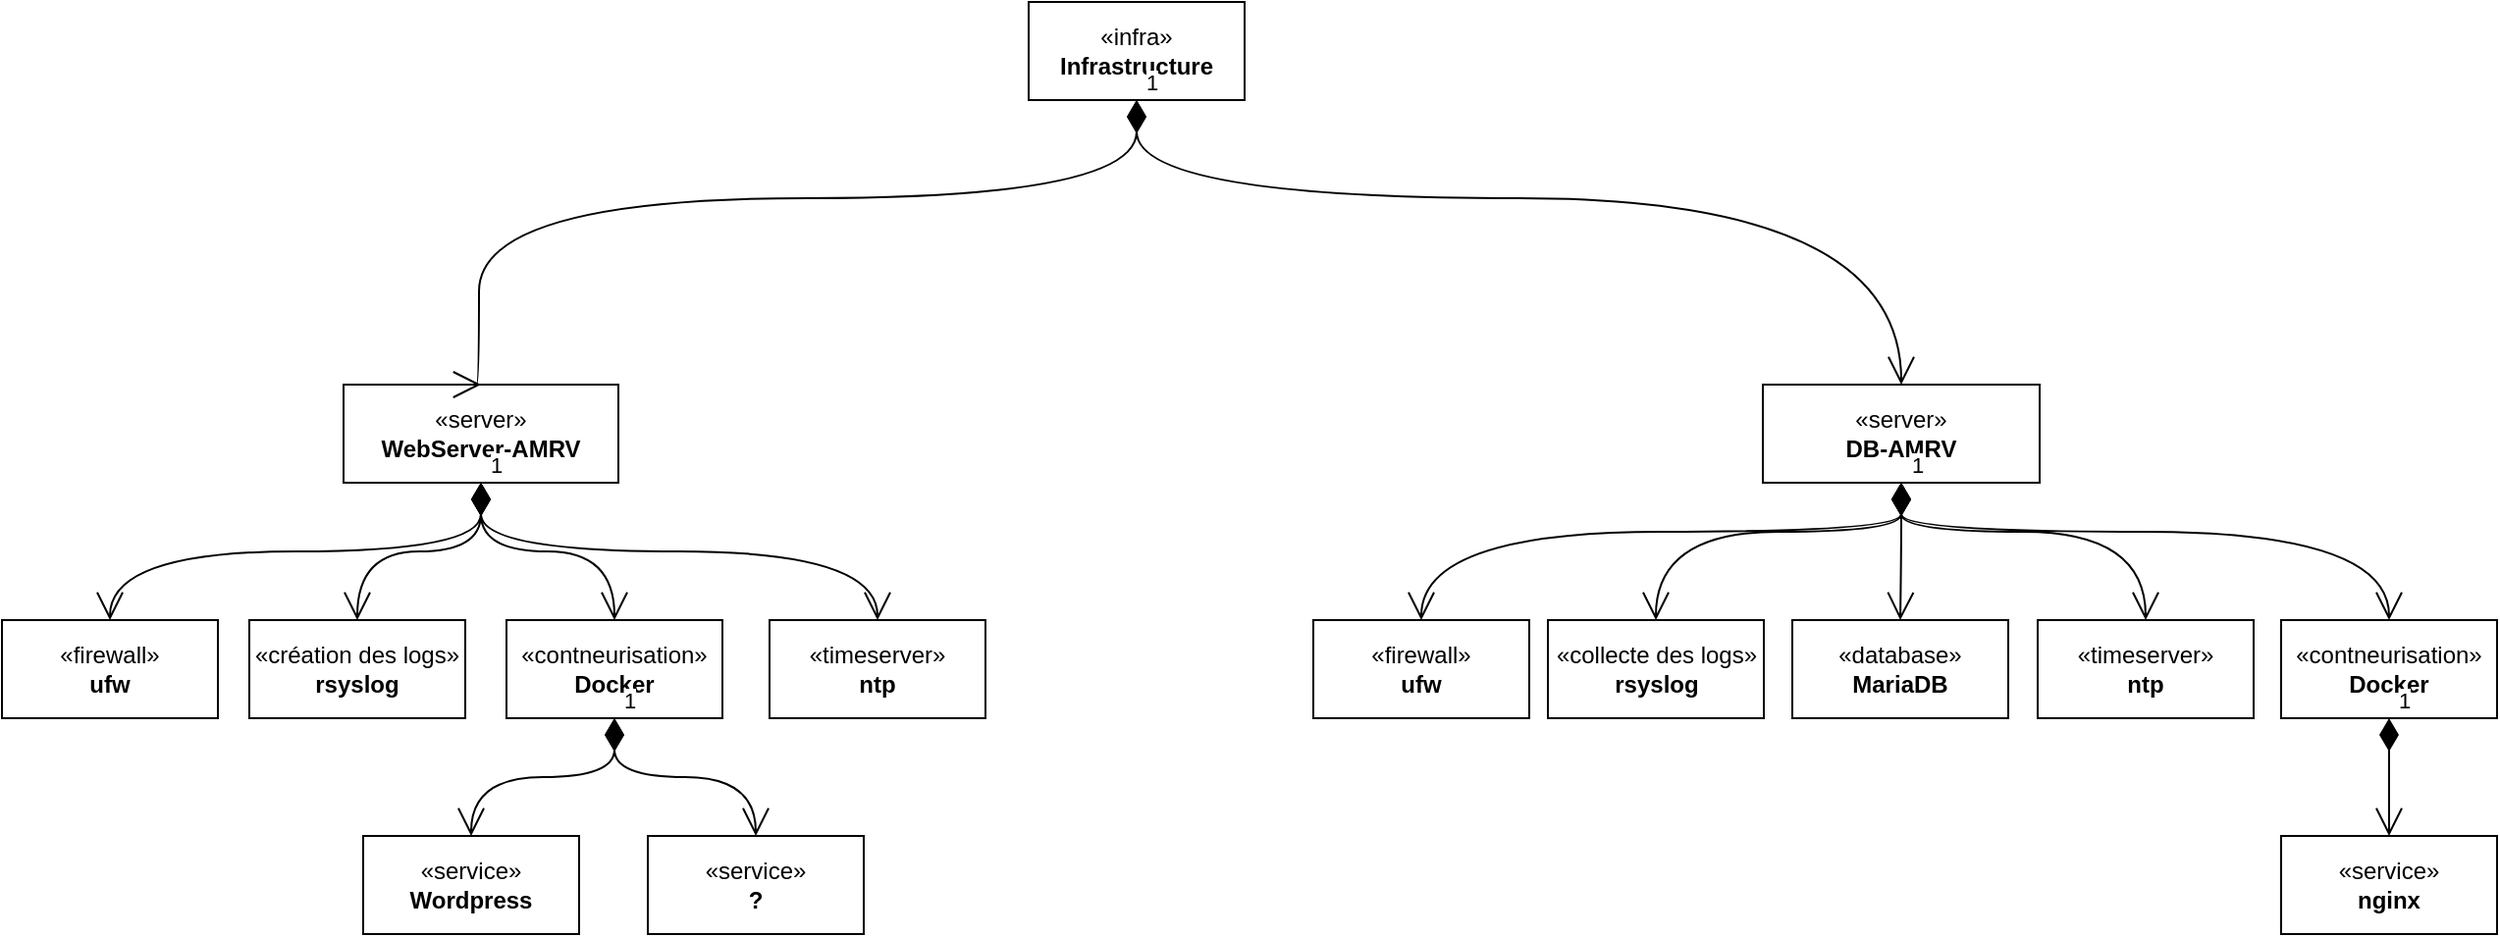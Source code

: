 <mxfile version="28.0.4">
  <diagram name="Page-1" id="Z0NJOUmdzeorrZ_kEPuy">
    <mxGraphModel dx="1426" dy="843" grid="1" gridSize="10" guides="1" tooltips="1" connect="1" arrows="1" fold="1" page="1" pageScale="1" pageWidth="827" pageHeight="1169" math="0" shadow="0">
      <root>
        <mxCell id="0" />
        <mxCell id="1" parent="0" />
        <mxCell id="0nv1gYnGztNEkkEn9-FK-1" value="«infra»&lt;br&gt;&lt;b&gt;Infrastructure&lt;/b&gt;" style="html=1;whiteSpace=wrap;" parent="1" vertex="1">
          <mxGeometry x="540" y="60" width="110" height="50" as="geometry" />
        </mxCell>
        <mxCell id="0nv1gYnGztNEkkEn9-FK-2" value="«server»&lt;br&gt;&lt;b&gt;WebServer-AMRV&lt;/b&gt;" style="html=1;whiteSpace=wrap;" parent="1" vertex="1">
          <mxGeometry x="191" y="255" width="140" height="50" as="geometry" />
        </mxCell>
        <mxCell id="0nv1gYnGztNEkkEn9-FK-3" value="«server»&lt;br&gt;&lt;b&gt;DB-AMRV&lt;/b&gt;" style="html=1;whiteSpace=wrap;" parent="1" vertex="1">
          <mxGeometry x="914" y="255" width="141" height="50" as="geometry" />
        </mxCell>
        <mxCell id="0nv1gYnGztNEkkEn9-FK-4" value="1" style="endArrow=open;html=1;endSize=12;startArrow=diamondThin;startSize=14;startFill=1;edgeStyle=orthogonalEdgeStyle;align=left;verticalAlign=bottom;rounded=0;exitX=0.5;exitY=1;exitDx=0;exitDy=0;entryX=0.5;entryY=0;entryDx=0;entryDy=0;curved=1;" parent="1" source="0nv1gYnGztNEkkEn9-FK-1" target="0nv1gYnGztNEkkEn9-FK-2" edge="1">
          <mxGeometry x="-1" y="3" relative="1" as="geometry">
            <mxPoint x="420" y="360" as="sourcePoint" />
            <mxPoint x="580" y="360" as="targetPoint" />
            <Array as="points">
              <mxPoint x="595" y="160" />
              <mxPoint x="260" y="160" />
            </Array>
          </mxGeometry>
        </mxCell>
        <mxCell id="0nv1gYnGztNEkkEn9-FK-5" value="1" style="endArrow=open;html=1;endSize=12;startArrow=diamondThin;startSize=14;startFill=1;edgeStyle=orthogonalEdgeStyle;align=left;verticalAlign=bottom;rounded=0;exitX=0.5;exitY=1;exitDx=0;exitDy=0;entryX=0.5;entryY=0;entryDx=0;entryDy=0;curved=1;" parent="1" source="0nv1gYnGztNEkkEn9-FK-1" target="0nv1gYnGztNEkkEn9-FK-3" edge="1">
          <mxGeometry x="-1" y="3" relative="1" as="geometry">
            <mxPoint x="670" y="470" as="sourcePoint" />
            <mxPoint x="560" y="595" as="targetPoint" />
            <Array as="points">
              <mxPoint x="595" y="160" />
              <mxPoint x="985" y="160" />
            </Array>
          </mxGeometry>
        </mxCell>
        <mxCell id="0nv1gYnGztNEkkEn9-FK-6" value="«firewall»&lt;br&gt;&lt;b&gt;ufw&lt;/b&gt;" style="html=1;whiteSpace=wrap;" parent="1" vertex="1">
          <mxGeometry x="17" y="375" width="110" height="50" as="geometry" />
        </mxCell>
        <mxCell id="0nv1gYnGztNEkkEn9-FK-7" value="&lt;div&gt;«création des logs»&lt;/div&gt;&lt;div&gt;&lt;b&gt;rsyslog&lt;/b&gt;&lt;/div&gt;" style="html=1;whiteSpace=wrap;" parent="1" vertex="1">
          <mxGeometry x="143" y="375" width="110" height="50" as="geometry" />
        </mxCell>
        <mxCell id="0nv1gYnGztNEkkEn9-FK-8" value="&lt;div&gt;«contneurisation»&lt;/div&gt;&lt;div&gt;&lt;b&gt;Docker&lt;/b&gt;&lt;/div&gt;" style="html=1;whiteSpace=wrap;" parent="1" vertex="1">
          <mxGeometry x="274" y="375" width="110" height="50" as="geometry" />
        </mxCell>
        <mxCell id="0nv1gYnGztNEkkEn9-FK-9" value="1" style="endArrow=open;html=1;endSize=12;startArrow=diamondThin;startSize=14;startFill=1;edgeStyle=orthogonalEdgeStyle;align=left;verticalAlign=bottom;rounded=0;entryX=0.5;entryY=0;entryDx=0;entryDy=0;exitX=0.5;exitY=1;exitDx=0;exitDy=0;curved=1;" parent="1" source="0nv1gYnGztNEkkEn9-FK-2" target="0nv1gYnGztNEkkEn9-FK-8" edge="1">
          <mxGeometry x="-1" y="3" relative="1" as="geometry">
            <mxPoint x="291" y="325" as="sourcePoint" />
            <mxPoint x="361" y="365" as="targetPoint" />
          </mxGeometry>
        </mxCell>
        <mxCell id="0nv1gYnGztNEkkEn9-FK-10" value="1" style="endArrow=open;html=1;endSize=12;startArrow=diamondThin;startSize=14;startFill=1;edgeStyle=orthogonalEdgeStyle;align=left;verticalAlign=bottom;rounded=0;exitX=0.5;exitY=1;exitDx=0;exitDy=0;entryX=0.5;entryY=0;entryDx=0;entryDy=0;curved=1;" parent="1" source="0nv1gYnGztNEkkEn9-FK-2" target="0nv1gYnGztNEkkEn9-FK-7" edge="1">
          <mxGeometry x="-1" y="3" relative="1" as="geometry">
            <mxPoint x="222" y="475" as="sourcePoint" />
            <mxPoint x="282" y="325" as="targetPoint" />
          </mxGeometry>
        </mxCell>
        <mxCell id="0nv1gYnGztNEkkEn9-FK-11" value="1" style="endArrow=open;html=1;endSize=12;startArrow=diamondThin;startSize=14;startFill=1;edgeStyle=orthogonalEdgeStyle;align=left;verticalAlign=bottom;rounded=0;exitX=0.5;exitY=1;exitDx=0;exitDy=0;entryX=0.5;entryY=0;entryDx=0;entryDy=0;curved=1;" parent="1" source="0nv1gYnGztNEkkEn9-FK-2" target="0nv1gYnGztNEkkEn9-FK-6" edge="1">
          <mxGeometry x="-1" y="3" relative="1" as="geometry">
            <mxPoint x="61" y="325" as="sourcePoint" />
            <mxPoint x="221" y="325" as="targetPoint" />
          </mxGeometry>
        </mxCell>
        <mxCell id="0nv1gYnGztNEkkEn9-FK-12" value="«service»&lt;br&gt;&lt;b&gt;Wordpress&lt;/b&gt;" style="html=1;whiteSpace=wrap;" parent="1" vertex="1">
          <mxGeometry x="201" y="485" width="110" height="50" as="geometry" />
        </mxCell>
        <mxCell id="0nv1gYnGztNEkkEn9-FK-13" value="&lt;div&gt;«&lt;span style=&quot;background-color: transparent; color: light-dark(rgb(0, 0, 0), rgb(255, 255, 255));&quot;&gt;service»&lt;/span&gt;&lt;/div&gt;&lt;div&gt;&lt;b&gt;?&lt;/b&gt;&lt;/div&gt;" style="html=1;whiteSpace=wrap;" parent="1" vertex="1">
          <mxGeometry x="346" y="485" width="110" height="50" as="geometry" />
        </mxCell>
        <mxCell id="0nv1gYnGztNEkkEn9-FK-14" value="1" style="endArrow=open;html=1;endSize=12;startArrow=diamondThin;startSize=14;startFill=1;edgeStyle=orthogonalEdgeStyle;align=left;verticalAlign=bottom;rounded=0;exitX=0.5;exitY=1;exitDx=0;exitDy=0;entryX=0.5;entryY=0;entryDx=0;entryDy=0;curved=1;" parent="1" source="0nv1gYnGztNEkkEn9-FK-8" target="0nv1gYnGztNEkkEn9-FK-12" edge="1">
          <mxGeometry x="-1" y="3" relative="1" as="geometry">
            <mxPoint x="191" y="835" as="sourcePoint" />
            <mxPoint x="351" y="835" as="targetPoint" />
          </mxGeometry>
        </mxCell>
        <mxCell id="0nv1gYnGztNEkkEn9-FK-15" value="1" style="endArrow=open;html=1;endSize=12;startArrow=diamondThin;startSize=14;startFill=1;edgeStyle=orthogonalEdgeStyle;align=left;verticalAlign=bottom;rounded=0;exitX=0.5;exitY=1;exitDx=0;exitDy=0;entryX=0.5;entryY=0;entryDx=0;entryDy=0;curved=1;" parent="1" source="0nv1gYnGztNEkkEn9-FK-8" target="0nv1gYnGztNEkkEn9-FK-13" edge="1">
          <mxGeometry x="-1" y="3" relative="1" as="geometry">
            <mxPoint x="502" y="635" as="sourcePoint" />
            <mxPoint x="421" y="730" as="targetPoint" />
          </mxGeometry>
        </mxCell>
        <mxCell id="0nv1gYnGztNEkkEn9-FK-16" value="«firewall»&lt;br&gt;&lt;b&gt;ufw&lt;/b&gt;" style="html=1;whiteSpace=wrap;" parent="1" vertex="1">
          <mxGeometry x="685" y="375" width="110" height="50" as="geometry" />
        </mxCell>
        <mxCell id="0nv1gYnGztNEkkEn9-FK-17" value="&lt;div&gt;«collecte des logs»&lt;/div&gt;&lt;div&gt;&lt;b&gt;rsyslog&lt;/b&gt;&lt;/div&gt;" style="html=1;whiteSpace=wrap;" parent="1" vertex="1">
          <mxGeometry x="804.5" y="375" width="110" height="50" as="geometry" />
        </mxCell>
        <mxCell id="0nv1gYnGztNEkkEn9-FK-18" value="&lt;div&gt;«database»&lt;/div&gt;&lt;div&gt;&lt;b&gt;MariaDB&lt;/b&gt;&lt;/div&gt;" style="html=1;whiteSpace=wrap;" parent="1" vertex="1">
          <mxGeometry x="929" y="375" width="110" height="50" as="geometry" />
        </mxCell>
        <mxCell id="0nv1gYnGztNEkkEn9-FK-19" value="1" style="endArrow=open;html=1;endSize=12;startArrow=diamondThin;startSize=14;startFill=1;edgeStyle=orthogonalEdgeStyle;align=left;verticalAlign=bottom;rounded=0;exitX=0.5;exitY=1;exitDx=0;exitDy=0;entryX=0.5;entryY=0;entryDx=0;entryDy=0;curved=1;" parent="1" source="0nv1gYnGztNEkkEn9-FK-3" target="0nv1gYnGztNEkkEn9-FK-16" edge="1">
          <mxGeometry x="-1" y="3" relative="1" as="geometry">
            <mxPoint x="908" y="518" as="sourcePoint" />
            <mxPoint x="1068" y="518" as="targetPoint" />
            <Array as="points">
              <mxPoint x="985" y="330" />
              <mxPoint x="740" y="330" />
            </Array>
          </mxGeometry>
        </mxCell>
        <mxCell id="0nv1gYnGztNEkkEn9-FK-20" value="1" style="endArrow=open;html=1;endSize=12;startArrow=diamondThin;startSize=14;startFill=1;edgeStyle=orthogonalEdgeStyle;align=left;verticalAlign=bottom;rounded=0;entryX=0.5;entryY=0;entryDx=0;entryDy=0;exitX=0.5;exitY=1;exitDx=0;exitDy=0;curved=1;" parent="1" source="0nv1gYnGztNEkkEn9-FK-3" target="0nv1gYnGztNEkkEn9-FK-17" edge="1">
          <mxGeometry x="-1" y="3" relative="1" as="geometry">
            <mxPoint x="900" y="298" as="sourcePoint" />
            <mxPoint x="958" y="713" as="targetPoint" />
            <Array as="points">
              <mxPoint x="985" y="330" />
              <mxPoint x="860" y="330" />
            </Array>
          </mxGeometry>
        </mxCell>
        <mxCell id="0nv1gYnGztNEkkEn9-FK-21" value="1" style="endArrow=open;html=1;endSize=12;startArrow=diamondThin;startSize=14;startFill=1;edgeStyle=orthogonalEdgeStyle;align=left;verticalAlign=bottom;rounded=0;entryX=0.5;entryY=0;entryDx=0;entryDy=0;exitX=0.5;exitY=1;exitDx=0;exitDy=0;curved=1;" parent="1" source="0nv1gYnGztNEkkEn9-FK-3" target="0nv1gYnGztNEkkEn9-FK-18" edge="1">
          <mxGeometry x="-1" y="3" relative="1" as="geometry">
            <mxPoint x="1028" y="618" as="sourcePoint" />
            <mxPoint x="1010" y="778" as="targetPoint" />
          </mxGeometry>
        </mxCell>
        <mxCell id="0nv1gYnGztNEkkEn9-FK-23" value="«timeserver»&lt;br&gt;&lt;b&gt;ntp&lt;/b&gt;" style="html=1;whiteSpace=wrap;" parent="1" vertex="1">
          <mxGeometry x="1054" y="375" width="110" height="50" as="geometry" />
        </mxCell>
        <mxCell id="0nv1gYnGztNEkkEn9-FK-25" value="«timeserver»&lt;br&gt;&lt;b&gt;ntp&lt;/b&gt;" style="html=1;whiteSpace=wrap;" parent="1" vertex="1">
          <mxGeometry x="408" y="375" width="110" height="50" as="geometry" />
        </mxCell>
        <mxCell id="0nv1gYnGztNEkkEn9-FK-26" value="«service»&lt;br&gt;&lt;b&gt;nginx&lt;/b&gt;" style="html=1;whiteSpace=wrap;" parent="1" vertex="1">
          <mxGeometry x="1178" y="485" width="110" height="50" as="geometry" />
        </mxCell>
        <mxCell id="0nv1gYnGztNEkkEn9-FK-27" value="&lt;div&gt;«contneurisation»&lt;/div&gt;&lt;div&gt;&lt;b&gt;Docker&lt;/b&gt;&lt;/div&gt;" style="html=1;whiteSpace=wrap;" parent="1" vertex="1">
          <mxGeometry x="1178" y="375" width="110" height="50" as="geometry" />
        </mxCell>
        <mxCell id="0nv1gYnGztNEkkEn9-FK-29" value="1" style="endArrow=open;html=1;endSize=12;startArrow=diamondThin;startSize=14;startFill=1;edgeStyle=orthogonalEdgeStyle;align=left;verticalAlign=bottom;rounded=0;entryX=0.5;entryY=0;entryDx=0;entryDy=0;exitX=0.5;exitY=1;exitDx=0;exitDy=0;curved=1;" parent="1" source="0nv1gYnGztNEkkEn9-FK-27" target="0nv1gYnGztNEkkEn9-FK-26" edge="1">
          <mxGeometry x="-1" y="3" relative="1" as="geometry">
            <mxPoint x="1300" y="340" as="sourcePoint" />
            <mxPoint x="1399" y="416" as="targetPoint" />
          </mxGeometry>
        </mxCell>
        <mxCell id="0nv1gYnGztNEkkEn9-FK-31" value="1" style="endArrow=open;html=1;endSize=12;startArrow=diamondThin;startSize=14;startFill=1;edgeStyle=orthogonalEdgeStyle;align=left;verticalAlign=bottom;rounded=0;exitX=0.5;exitY=1;exitDx=0;exitDy=0;entryX=0.5;entryY=0;entryDx=0;entryDy=0;curved=1;" parent="1" source="0nv1gYnGztNEkkEn9-FK-3" target="0nv1gYnGztNEkkEn9-FK-23" edge="1">
          <mxGeometry x="-1" y="3" relative="1" as="geometry">
            <mxPoint x="693" y="518" as="sourcePoint" />
            <mxPoint x="853" y="518" as="targetPoint" />
            <Array as="points">
              <mxPoint x="985" y="330" />
              <mxPoint x="1109" y="330" />
            </Array>
          </mxGeometry>
        </mxCell>
        <mxCell id="0nv1gYnGztNEkkEn9-FK-32" value="1" style="endArrow=open;html=1;endSize=12;startArrow=diamondThin;startSize=14;startFill=1;edgeStyle=orthogonalEdgeStyle;align=left;verticalAlign=bottom;rounded=0;exitX=0.5;exitY=1;exitDx=0;exitDy=0;entryX=0.5;entryY=0;entryDx=0;entryDy=0;curved=1;" parent="1" source="0nv1gYnGztNEkkEn9-FK-3" target="0nv1gYnGztNEkkEn9-FK-27" edge="1">
          <mxGeometry x="-1" y="3" relative="1" as="geometry">
            <mxPoint x="1073" y="328" as="sourcePoint" />
            <mxPoint x="1286" y="410" as="targetPoint" />
            <Array as="points">
              <mxPoint x="985" y="330" />
              <mxPoint x="1233" y="330" />
            </Array>
          </mxGeometry>
        </mxCell>
        <mxCell id="0nv1gYnGztNEkkEn9-FK-34" value="1" style="endArrow=open;html=1;endSize=12;startArrow=diamondThin;startSize=14;startFill=1;edgeStyle=orthogonalEdgeStyle;align=left;verticalAlign=bottom;rounded=0;entryX=0.5;entryY=0;entryDx=0;entryDy=0;curved=1;exitX=0.5;exitY=1;exitDx=0;exitDy=0;" parent="1" source="0nv1gYnGztNEkkEn9-FK-2" target="0nv1gYnGztNEkkEn9-FK-25" edge="1">
          <mxGeometry x="-1" y="3" relative="1" as="geometry">
            <mxPoint x="380" y="340" as="sourcePoint" />
            <mxPoint x="161" y="302" as="targetPoint" />
            <Array as="points">
              <mxPoint x="261" y="340" />
              <mxPoint x="463" y="340" />
            </Array>
          </mxGeometry>
        </mxCell>
      </root>
    </mxGraphModel>
  </diagram>
</mxfile>
